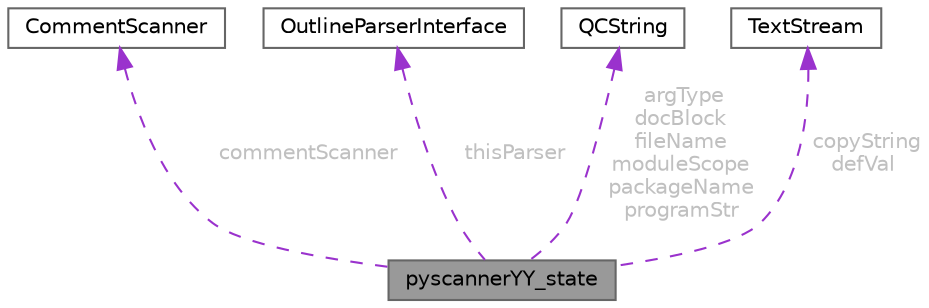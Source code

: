 digraph "pyscannerYY_state"
{
 // INTERACTIVE_SVG=YES
 // LATEX_PDF_SIZE
  bgcolor="transparent";
  edge [fontname=Helvetica,fontsize=10,labelfontname=Helvetica,labelfontsize=10];
  node [fontname=Helvetica,fontsize=10,shape=box,height=0.2,width=0.4];
  Node1 [label="pyscannerYY_state",height=0.2,width=0.4,color="gray40", fillcolor="grey60", style="filled", fontcolor="black",tooltip=" "];
  Node2 -> Node1 [dir="back",color="darkorchid3",style="dashed",tooltip=" ",label=" commentScanner",fontcolor="grey" ];
  Node2 [label="CommentScanner",height=0.2,width=0.4,color="gray40", fillcolor="white", style="filled",URL="$d0/d6b/class_comment_scanner.html",tooltip=" "];
  Node3 -> Node1 [dir="back",color="darkorchid3",style="dashed",tooltip=" ",label=" thisParser",fontcolor="grey" ];
  Node3 [label="OutlineParserInterface",height=0.2,width=0.4,color="gray40", fillcolor="white", style="filled",URL="$d5/d79/class_outline_parser_interface.html",tooltip="Abstract interface for outline parsers."];
  Node4 -> Node1 [dir="back",color="darkorchid3",style="dashed",tooltip=" ",label=" argType\ndocBlock\nfileName\nmoduleScope\npackageName\nprogramStr",fontcolor="grey" ];
  Node4 [label="QCString",height=0.2,width=0.4,color="gray40", fillcolor="white", style="filled",URL="$d9/d45/class_q_c_string.html",tooltip="This is an alternative implementation of QCString."];
  Node5 -> Node1 [dir="back",color="darkorchid3",style="dashed",tooltip=" ",label=" copyString\ndefVal",fontcolor="grey" ];
  Node5 [label="TextStream",height=0.2,width=0.4,color="gray40", fillcolor="white", style="filled",URL="$d3/d30/class_text_stream.html",tooltip="Text streaming class that buffers data."];
}
